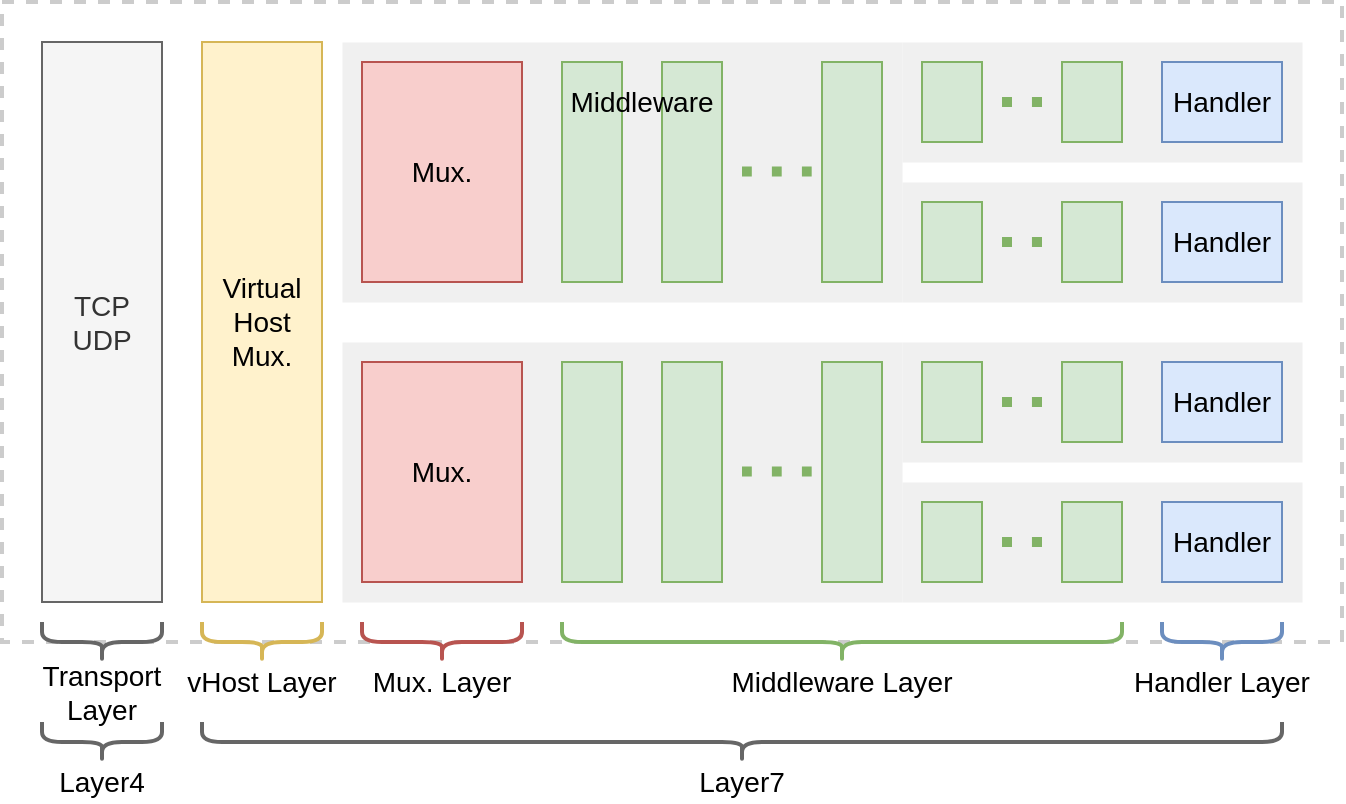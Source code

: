 <mxfile>
    <diagram id="Jbpbtb-ZGOgZmTvVzhTU" name="image">
        <mxGraphModel dx="791" dy="-163" grid="1" gridSize="10" guides="1" tooltips="1" connect="1" arrows="1" fold="1" page="1" pageScale="1" pageWidth="827" pageHeight="1169" math="0" shadow="0">
            <root>
                <mxCell id="0"/>
                <mxCell id="1" parent="0"/>
                <mxCell id="_GZTEUs9rSTjF5WIu7Gr-80" value="" style="rounded=0;whiteSpace=wrap;html=1;strokeWidth=2;strokeColor=#CCCCCC;dashed=1;snapToPoint=1;" parent="1" vertex="1">
                    <mxGeometry x="100" y="1580" width="670" height="320" as="geometry"/>
                </mxCell>
                <mxCell id="_GZTEUs9rSTjF5WIu7Gr-110" value="" style="rounded=0;whiteSpace=wrap;html=1;strokeColor=none;fillColor=#F0F0F0;fontColor=#333333;dashed=1;strokeWidth=0;dashPattern=1 2;snapToPoint=1;" parent="1" vertex="1">
                    <mxGeometry x="270" y="1750" width="280" height="130" as="geometry"/>
                </mxCell>
                <mxCell id="_GZTEUs9rSTjF5WIu7Gr-108" value="" style="rounded=0;whiteSpace=wrap;html=1;strokeColor=none;fillColor=#F0F0F0;fontColor=#333333;dashed=1;strokeWidth=0;dashPattern=1 2;snapToPoint=1;" parent="1" vertex="1">
                    <mxGeometry x="550" y="1670" width="200" height="60" as="geometry"/>
                </mxCell>
                <mxCell id="_GZTEUs9rSTjF5WIu7Gr-107" value="" style="rounded=0;whiteSpace=wrap;html=1;strokeColor=none;fillColor=#F0F0F0;fontColor=#333333;dashed=1;strokeWidth=0;dashPattern=1 2;snapToPoint=1;" parent="1" vertex="1">
                    <mxGeometry x="550" y="1600" width="200" height="60" as="geometry"/>
                </mxCell>
                <mxCell id="_GZTEUs9rSTjF5WIu7Gr-100" value="" style="rounded=0;whiteSpace=wrap;html=1;strokeColor=none;fillColor=#F0F0F0;fontColor=#333333;dashed=1;strokeWidth=0;dashPattern=1 2;snapToPoint=1;" parent="1" vertex="1">
                    <mxGeometry x="270" y="1600" width="280" height="130" as="geometry"/>
                </mxCell>
                <mxCell id="_GZTEUs9rSTjF5WIu7Gr-69" value="TCP&lt;br&gt;UDP" style="rounded=0;whiteSpace=wrap;html=1;fontSize=14;strokeColor=#666666;fontColor=#333333;fillColor=#f5f5f5;snapToPoint=1;" parent="1" vertex="1">
                    <mxGeometry x="120" y="1600" width="60" height="280" as="geometry"/>
                </mxCell>
                <mxCell id="_GZTEUs9rSTjF5WIu7Gr-70" value="Virtual&lt;br&gt;Host&lt;br&gt;Mux." style="rounded=0;whiteSpace=wrap;html=1;fontSize=14;strokeColor=#d6b656;fillColor=#fff2cc;snapToPoint=1;" parent="1" vertex="1">
                    <mxGeometry x="200" y="1600" width="60" height="280" as="geometry"/>
                </mxCell>
                <mxCell id="_GZTEUs9rSTjF5WIu7Gr-71" value="Mux." style="rounded=0;whiteSpace=wrap;html=1;fontSize=14;strokeColor=#b85450;fillColor=#f8cecc;snapToPoint=1;" parent="1" vertex="1">
                    <mxGeometry x="280" y="1610" width="80" height="110" as="geometry"/>
                </mxCell>
                <mxCell id="_GZTEUs9rSTjF5WIu7Gr-72" value="Mux." style="rounded=0;whiteSpace=wrap;html=1;fontSize=14;strokeColor=#b85450;fillColor=#f8cecc;snapToPoint=1;" parent="1" vertex="1">
                    <mxGeometry x="280" y="1760" width="80" height="110" as="geometry"/>
                </mxCell>
                <mxCell id="_GZTEUs9rSTjF5WIu7Gr-73" value="" style="rounded=0;whiteSpace=wrap;html=1;fillColor=#d5e8d4;strokeColor=#82b366;snapToPoint=1;" parent="1" vertex="1">
                    <mxGeometry x="380" y="1610" width="30" height="110" as="geometry"/>
                </mxCell>
                <mxCell id="_GZTEUs9rSTjF5WIu7Gr-74" value="" style="rounded=0;whiteSpace=wrap;html=1;fillColor=#d5e8d4;strokeColor=#82b366;snapToPoint=1;" parent="1" vertex="1">
                    <mxGeometry x="430" y="1610" width="30" height="110" as="geometry"/>
                </mxCell>
                <mxCell id="_GZTEUs9rSTjF5WIu7Gr-75" value="" style="rounded=0;whiteSpace=wrap;html=1;fillColor=#d5e8d4;strokeColor=#82b366;snapToPoint=1;" parent="1" vertex="1">
                    <mxGeometry x="510" y="1610" width="30" height="110" as="geometry"/>
                </mxCell>
                <mxCell id="_GZTEUs9rSTjF5WIu7Gr-78" value="" style="rounded=0;whiteSpace=wrap;html=1;fillColor=#d5e8d4;strokeColor=#82b366;snapToPoint=1;" parent="1" vertex="1">
                    <mxGeometry x="560" y="1610" width="30" height="40" as="geometry"/>
                </mxCell>
                <mxCell id="_GZTEUs9rSTjF5WIu7Gr-81" value="" style="endArrow=none;dashed=1;html=1;strokeWidth=5;orthogonalLoop=0;dashPattern=1 2;curved=1;fillColor=#d5e8d4;strokeColor=#82b366;snapToPoint=1;" parent="1" edge="1">
                    <mxGeometry width="50" height="50" relative="1" as="geometry">
                        <mxPoint x="470" y="1664.76" as="sourcePoint"/>
                        <mxPoint x="510" y="1664.76" as="targetPoint"/>
                    </mxGeometry>
                </mxCell>
                <mxCell id="_GZTEUs9rSTjF5WIu7Gr-86" value="Handler" style="rounded=0;whiteSpace=wrap;html=1;fillColor=#dae8fc;strokeColor=#6c8ebf;snapToPoint=1;fontSize=14;" parent="1" vertex="1">
                    <mxGeometry x="680" y="1610" width="60" height="40" as="geometry"/>
                </mxCell>
                <mxCell id="_GZTEUs9rSTjF5WIu7Gr-88" value="" style="rounded=0;whiteSpace=wrap;html=1;fillColor=#d5e8d4;strokeColor=#82b366;snapToPoint=1;" parent="1" vertex="1">
                    <mxGeometry x="630" y="1610" width="30" height="40" as="geometry"/>
                </mxCell>
                <mxCell id="_GZTEUs9rSTjF5WIu7Gr-89" value="" style="endArrow=none;dashed=1;html=1;strokeWidth=5;orthogonalLoop=0;dashPattern=1 2;curved=1;fillColor=#d5e8d4;strokeColor=#82b366;snapToPoint=1;" parent="1" edge="1">
                    <mxGeometry width="50" height="50" relative="1" as="geometry">
                        <mxPoint x="600" y="1630" as="sourcePoint"/>
                        <mxPoint x="620" y="1630" as="targetPoint"/>
                    </mxGeometry>
                </mxCell>
                <mxCell id="_GZTEUs9rSTjF5WIu7Gr-104" value="" style="rounded=0;whiteSpace=wrap;html=1;fillColor=#d5e8d4;strokeColor=#82b366;snapToPoint=1;" parent="1" vertex="1">
                    <mxGeometry x="560" y="1680" width="30" height="40" as="geometry"/>
                </mxCell>
                <mxCell id="_GZTEUs9rSTjF5WIu7Gr-105" value="" style="endArrow=none;dashed=1;html=1;strokeWidth=5;orthogonalLoop=0;dashPattern=1 2;curved=1;fillColor=#d5e8d4;strokeColor=#82b366;snapToPoint=1;" parent="1" edge="1">
                    <mxGeometry width="50" height="50" relative="1" as="geometry">
                        <mxPoint x="600" y="1700" as="sourcePoint"/>
                        <mxPoint x="620" y="1700" as="targetPoint"/>
                    </mxGeometry>
                </mxCell>
                <mxCell id="_GZTEUs9rSTjF5WIu7Gr-106" value="" style="rounded=0;whiteSpace=wrap;html=1;fillColor=#d5e8d4;strokeColor=#82b366;snapToPoint=1;" parent="1" vertex="1">
                    <mxGeometry x="630" y="1680" width="30" height="40" as="geometry"/>
                </mxCell>
                <mxCell id="_GZTEUs9rSTjF5WIu7Gr-109" value="Handler" style="rounded=0;whiteSpace=wrap;html=1;fillColor=#dae8fc;strokeColor=#6c8ebf;snapToPoint=1;fontSize=14;" parent="1" vertex="1">
                    <mxGeometry x="680" y="1680" width="60" height="40" as="geometry"/>
                </mxCell>
                <mxCell id="_GZTEUs9rSTjF5WIu7Gr-111" value="" style="rounded=0;whiteSpace=wrap;html=1;strokeColor=none;fillColor=#F0F0F0;fontColor=#333333;dashed=1;strokeWidth=0;dashPattern=1 2;snapToPoint=1;" parent="1" vertex="1">
                    <mxGeometry x="550" y="1820" width="200" height="60" as="geometry"/>
                </mxCell>
                <mxCell id="_GZTEUs9rSTjF5WIu7Gr-112" value="" style="rounded=0;whiteSpace=wrap;html=1;strokeColor=none;fillColor=#F0F0F0;fontColor=#333333;dashed=1;strokeWidth=0;dashPattern=1 2;snapToPoint=1;" parent="1" vertex="1">
                    <mxGeometry x="550" y="1750" width="200" height="60" as="geometry"/>
                </mxCell>
                <mxCell id="_GZTEUs9rSTjF5WIu7Gr-113" value="" style="rounded=0;whiteSpace=wrap;html=1;fillColor=#d5e8d4;strokeColor=#82b366;snapToPoint=1;" parent="1" vertex="1">
                    <mxGeometry x="560" y="1760" width="30" height="40" as="geometry"/>
                </mxCell>
                <mxCell id="_GZTEUs9rSTjF5WIu7Gr-114" value="Handler" style="rounded=0;whiteSpace=wrap;html=1;fillColor=#dae8fc;strokeColor=#6c8ebf;snapToPoint=1;fontSize=14;" parent="1" vertex="1">
                    <mxGeometry x="680" y="1760" width="60" height="40" as="geometry"/>
                </mxCell>
                <mxCell id="_GZTEUs9rSTjF5WIu7Gr-115" value="" style="rounded=0;whiteSpace=wrap;html=1;fillColor=#d5e8d4;strokeColor=#82b366;snapToPoint=1;" parent="1" vertex="1">
                    <mxGeometry x="630" y="1760" width="30" height="40" as="geometry"/>
                </mxCell>
                <mxCell id="_GZTEUs9rSTjF5WIu7Gr-116" value="" style="endArrow=none;dashed=1;html=1;strokeWidth=5;orthogonalLoop=0;dashPattern=1 2;curved=1;fillColor=#d5e8d4;strokeColor=#82b366;snapToPoint=1;" parent="1" edge="1">
                    <mxGeometry width="50" height="50" relative="1" as="geometry">
                        <mxPoint x="600" y="1780" as="sourcePoint"/>
                        <mxPoint x="620" y="1780" as="targetPoint"/>
                    </mxGeometry>
                </mxCell>
                <mxCell id="_GZTEUs9rSTjF5WIu7Gr-117" value="" style="rounded=0;whiteSpace=wrap;html=1;fillColor=#d5e8d4;strokeColor=#82b366;snapToPoint=1;" parent="1" vertex="1">
                    <mxGeometry x="560" y="1830" width="30" height="40" as="geometry"/>
                </mxCell>
                <mxCell id="_GZTEUs9rSTjF5WIu7Gr-118" value="" style="endArrow=none;dashed=1;html=1;strokeWidth=5;orthogonalLoop=0;dashPattern=1 2;curved=1;fillColor=#d5e8d4;strokeColor=#82b366;snapToPoint=1;" parent="1" edge="1">
                    <mxGeometry width="50" height="50" relative="1" as="geometry">
                        <mxPoint x="600" y="1850" as="sourcePoint"/>
                        <mxPoint x="620" y="1850" as="targetPoint"/>
                    </mxGeometry>
                </mxCell>
                <mxCell id="_GZTEUs9rSTjF5WIu7Gr-119" value="" style="rounded=0;whiteSpace=wrap;html=1;fillColor=#d5e8d4;strokeColor=#82b366;snapToPoint=1;" parent="1" vertex="1">
                    <mxGeometry x="630" y="1830" width="30" height="40" as="geometry"/>
                </mxCell>
                <mxCell id="_GZTEUs9rSTjF5WIu7Gr-120" value="Handler" style="rounded=0;whiteSpace=wrap;html=1;fillColor=#dae8fc;strokeColor=#6c8ebf;snapToPoint=1;fontSize=14;" parent="1" vertex="1">
                    <mxGeometry x="680" y="1830" width="60" height="40" as="geometry"/>
                </mxCell>
                <mxCell id="_GZTEUs9rSTjF5WIu7Gr-123" value="" style="shape=curlyBracket;whiteSpace=wrap;html=1;rounded=1;flipH=1;fontFamily=Helvetica;fontSize=23;strokeColor=#666666;strokeWidth=2;fillColor=#f5f5f5;rotation=90;fontColor=#333333;" parent="1" vertex="1">
                    <mxGeometry x="140" y="1920" width="20" height="60" as="geometry"/>
                </mxCell>
                <mxCell id="_GZTEUs9rSTjF5WIu7Gr-124" value="" style="shape=curlyBracket;whiteSpace=wrap;html=1;rounded=1;flipH=1;fontFamily=Helvetica;fontSize=23;strokeColor=#666666;strokeWidth=2;fillColor=#f5f5f5;rotation=90;fontColor=#333333;" parent="1" vertex="1">
                    <mxGeometry x="460" y="1680" width="20" height="540" as="geometry"/>
                </mxCell>
                <mxCell id="_GZTEUs9rSTjF5WIu7Gr-125" value="Layer4" style="text;html=1;strokeColor=none;fillColor=none;align=center;verticalAlign=middle;whiteSpace=wrap;rounded=0;fontFamily=Helvetica;fontSize=14;" parent="1" vertex="1">
                    <mxGeometry x="120" y="1960" width="60" height="20" as="geometry"/>
                </mxCell>
                <mxCell id="_GZTEUs9rSTjF5WIu7Gr-126" value="Layer7" style="text;html=1;strokeColor=none;fillColor=none;align=center;verticalAlign=middle;whiteSpace=wrap;rounded=0;fontFamily=Helvetica;fontSize=14;" parent="1" vertex="1">
                    <mxGeometry x="440" y="1960" width="60" height="20" as="geometry"/>
                </mxCell>
                <mxCell id="_GZTEUs9rSTjF5WIu7Gr-127" value="Middleware" style="text;html=1;strokeColor=none;fillColor=none;align=center;verticalAlign=middle;whiteSpace=wrap;rounded=0;fontFamily=Helvetica;fontSize=14;" parent="1" vertex="1">
                    <mxGeometry x="380" y="1620" width="80" height="20" as="geometry"/>
                </mxCell>
                <mxCell id="_GZTEUs9rSTjF5WIu7Gr-128" value="" style="shape=curlyBracket;whiteSpace=wrap;html=1;rounded=1;flipH=1;fontFamily=Helvetica;fontSize=23;strokeColor=#666666;strokeWidth=2;fillColor=#f5f5f5;rotation=90;fontColor=#333333;" parent="1" vertex="1">
                    <mxGeometry x="140" y="1870" width="20" height="60" as="geometry"/>
                </mxCell>
                <mxCell id="_GZTEUs9rSTjF5WIu7Gr-129" value="" style="shape=curlyBracket;whiteSpace=wrap;html=1;rounded=1;flipH=1;fontFamily=Helvetica;fontSize=23;strokeColor=#d6b656;strokeWidth=2;fillColor=#fff2cc;rotation=90;" parent="1" vertex="1">
                    <mxGeometry x="220" y="1870" width="20" height="60" as="geometry"/>
                </mxCell>
                <mxCell id="_GZTEUs9rSTjF5WIu7Gr-130" value="" style="shape=curlyBracket;whiteSpace=wrap;html=1;rounded=1;flipH=1;fontFamily=Helvetica;fontSize=23;strokeColor=#b85450;strokeWidth=2;fillColor=#f8cecc;rotation=90;" parent="1" vertex="1">
                    <mxGeometry x="310" y="1860" width="20" height="80" as="geometry"/>
                </mxCell>
                <mxCell id="_GZTEUs9rSTjF5WIu7Gr-131" value="" style="shape=curlyBracket;whiteSpace=wrap;html=1;rounded=1;flipH=1;fontFamily=Helvetica;fontSize=23;strokeColor=#82b366;strokeWidth=2;fillColor=#d5e8d4;rotation=90;" parent="1" vertex="1">
                    <mxGeometry x="510" y="1760" width="20" height="280" as="geometry"/>
                </mxCell>
                <mxCell id="_GZTEUs9rSTjF5WIu7Gr-132" value="" style="shape=curlyBracket;whiteSpace=wrap;html=1;rounded=1;flipH=1;fontFamily=Helvetica;fontSize=23;strokeColor=#6c8ebf;strokeWidth=2;fillColor=#dae8fc;rotation=90;" parent="1" vertex="1">
                    <mxGeometry x="700" y="1870" width="20" height="60" as="geometry"/>
                </mxCell>
                <mxCell id="_GZTEUs9rSTjF5WIu7Gr-133" value="Middleware Layer" style="text;html=1;strokeColor=none;fillColor=none;align=center;verticalAlign=middle;whiteSpace=wrap;rounded=0;fontFamily=Helvetica;fontSize=14;" parent="1" vertex="1">
                    <mxGeometry x="450" y="1910" width="140" height="20" as="geometry"/>
                </mxCell>
                <mxCell id="_GZTEUs9rSTjF5WIu7Gr-134" value="Handler Layer" style="text;html=1;strokeColor=none;fillColor=none;align=center;verticalAlign=middle;whiteSpace=wrap;rounded=0;fontFamily=Helvetica;fontSize=14;" parent="1" vertex="1">
                    <mxGeometry x="660" y="1910" width="100" height="20" as="geometry"/>
                </mxCell>
                <mxCell id="_GZTEUs9rSTjF5WIu7Gr-135" value="Mux. Layer" style="text;html=1;strokeColor=none;fillColor=none;align=center;verticalAlign=middle;whiteSpace=wrap;rounded=0;fontFamily=Helvetica;fontSize=14;" parent="1" vertex="1">
                    <mxGeometry x="270" y="1910" width="100" height="20" as="geometry"/>
                </mxCell>
                <mxCell id="_GZTEUs9rSTjF5WIu7Gr-136" value="vHost Layer" style="text;html=1;strokeColor=none;fillColor=none;align=center;verticalAlign=middle;whiteSpace=wrap;rounded=0;fontFamily=Helvetica;fontSize=14;" parent="1" vertex="1">
                    <mxGeometry x="190" y="1910" width="80" height="20" as="geometry"/>
                </mxCell>
                <mxCell id="_GZTEUs9rSTjF5WIu7Gr-137" value="Transport Layer" style="text;html=1;strokeColor=none;fillColor=none;align=center;verticalAlign=middle;whiteSpace=wrap;rounded=0;fontFamily=Helvetica;fontSize=14;" parent="1" vertex="1">
                    <mxGeometry x="110" y="1910" width="80" height="30" as="geometry"/>
                </mxCell>
                <mxCell id="fRMXqWBaKrDgufQNBcNM-1" value="" style="endArrow=none;dashed=1;html=1;strokeWidth=5;orthogonalLoop=0;dashPattern=1 2;curved=1;fillColor=#d5e8d4;strokeColor=#82b366;snapToPoint=1;" parent="1" edge="1">
                    <mxGeometry width="50" height="50" relative="1" as="geometry">
                        <mxPoint x="470" y="1814.76" as="sourcePoint"/>
                        <mxPoint x="510" y="1814.76" as="targetPoint"/>
                    </mxGeometry>
                </mxCell>
                <mxCell id="fRMXqWBaKrDgufQNBcNM-2" value="" style="rounded=0;whiteSpace=wrap;html=1;fillColor=#d5e8d4;strokeColor=#82b366;snapToPoint=1;" parent="1" vertex="1">
                    <mxGeometry x="510" y="1760" width="30" height="110" as="geometry"/>
                </mxCell>
                <mxCell id="fRMXqWBaKrDgufQNBcNM-3" value="" style="rounded=0;whiteSpace=wrap;html=1;fillColor=#d5e8d4;strokeColor=#82b366;snapToPoint=1;" parent="1" vertex="1">
                    <mxGeometry x="430" y="1760" width="30" height="110" as="geometry"/>
                </mxCell>
                <mxCell id="fRMXqWBaKrDgufQNBcNM-4" value="" style="rounded=0;whiteSpace=wrap;html=1;fillColor=#d5e8d4;strokeColor=#82b366;snapToPoint=1;" parent="1" vertex="1">
                    <mxGeometry x="380" y="1760" width="30" height="110" as="geometry"/>
                </mxCell>
            </root>
        </mxGraphModel>
    </diagram>
</mxfile>